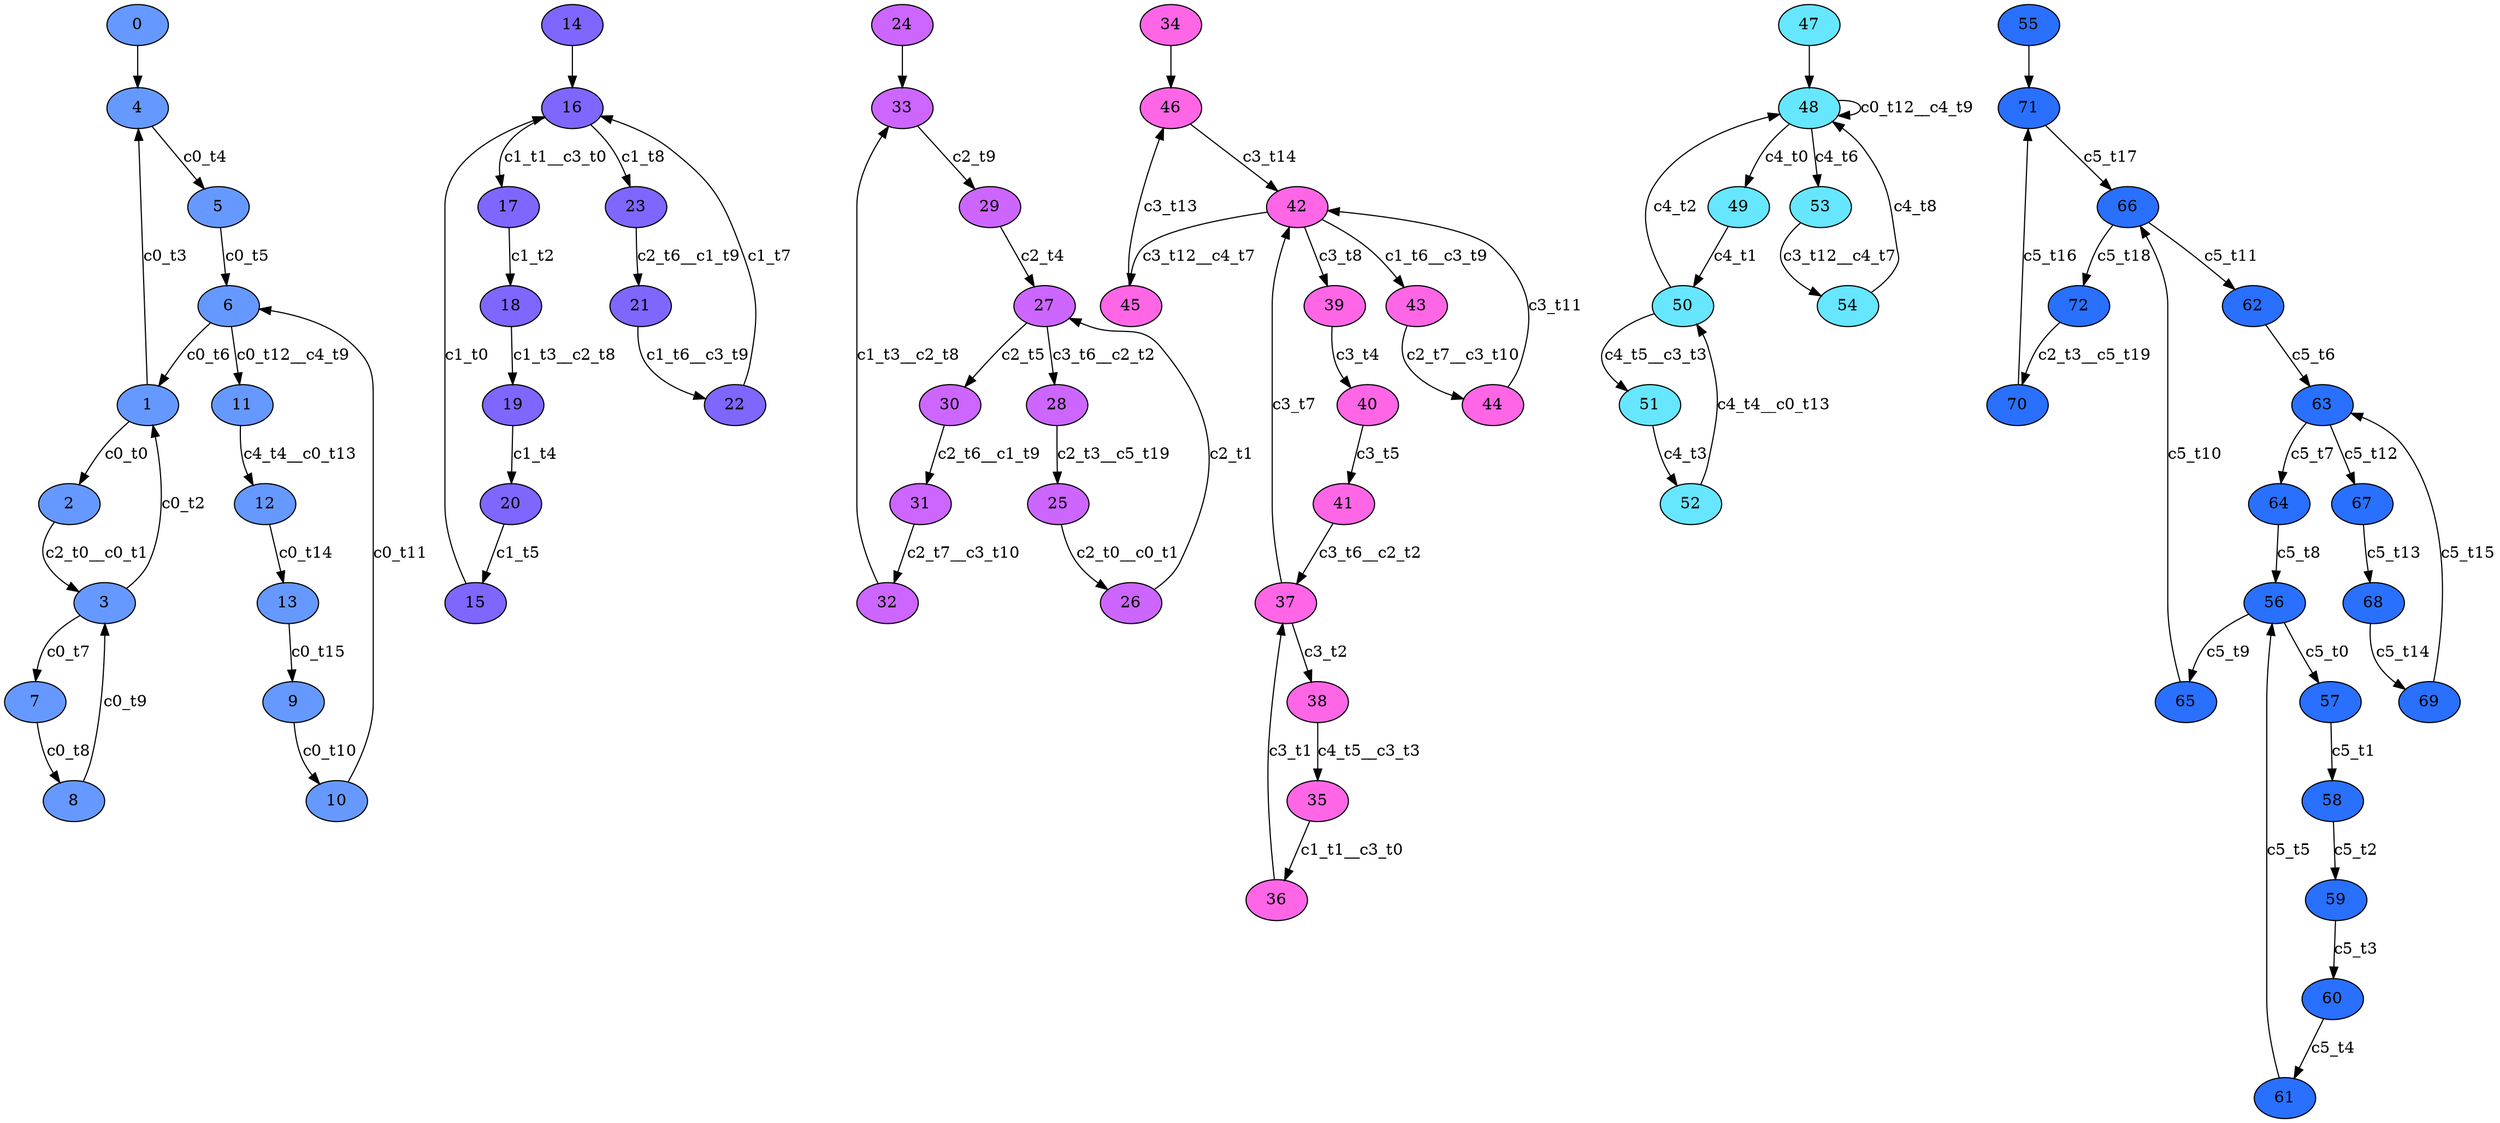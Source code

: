 digraph G {
  subgraph component0 {
0 [label="0" fillcolor="#6699FF" style=filled];
1 [label="1" fillcolor="#6699FF" style=filled];
2 [label="2" fillcolor="#6699FF" style=filled];
3 [label="3" fillcolor="#6699FF" style=filled];
4 [label="4" fillcolor="#6699FF" style=filled];
5 [label="5" fillcolor="#6699FF" style=filled];
6 [label="6" fillcolor="#6699FF" style=filled];
7 [label="7" fillcolor="#6699FF" style=filled];
8 [label="8" fillcolor="#6699FF" style=filled];
9 [label="9" fillcolor="#6699FF" style=filled];
10 [label="10" fillcolor="#6699FF" style=filled];
11 [label="11" fillcolor="#6699FF" style=filled];
12 [label="12" fillcolor="#6699FF" style=filled];
13 [label="13" fillcolor="#6699FF" style=filled];
1->2 [label="c0_t0" color=black ];
3->1 [label="c0_t2" color=black ];
1->4 [label="c0_t3" color=black ];
4->5 [label="c0_t4" color=black ];
5->6 [label="c0_t5" color=black ];
6->1 [label="c0_t6" color=black ];
3->7 [label="c0_t7" color=black ];
7->8 [label="c0_t8" color=black ];
8->3 [label="c0_t9" color=black ];
9->10 [label="c0_t10" color=black ];
10->6 [label="c0_t11" color=black ];
12->13 [label="c0_t14" color=black ];
13->9 [label="c0_t15" color=black ];
0->4 [label="" color=black ];
6->11 [label="c0_t12__c4_t9" color=black ];
2->3 [label="c2_t0__c0_t1" color=black ];
11->12 [label="c4_t4__c0_t13" color=black ];
  }
  subgraph component1 {
14 [label="14" fillcolor="#7F66FF" style=filled];
15 [label="15" fillcolor="#7F66FF" style=filled];
16 [label="16" fillcolor="#7F66FF" style=filled];
17 [label="17" fillcolor="#7F66FF" style=filled];
18 [label="18" fillcolor="#7F66FF" style=filled];
19 [label="19" fillcolor="#7F66FF" style=filled];
20 [label="20" fillcolor="#7F66FF" style=filled];
21 [label="21" fillcolor="#7F66FF" style=filled];
22 [label="22" fillcolor="#7F66FF" style=filled];
23 [label="23" fillcolor="#7F66FF" style=filled];
15->16 [label="c1_t0" color=black ];
17->18 [label="c1_t2" color=black ];
19->20 [label="c1_t4" color=black ];
20->15 [label="c1_t5" color=black ];
22->16 [label="c1_t7" color=black ];
16->23 [label="c1_t8" color=black ];
14->16 [label="" color=black ];
18->19 [label="c1_t3__c2_t8" color=black ];
21->22 [label="c1_t6__c3_t9" color=black ];
16->17 [label="c1_t1__c3_t0" color=black ];
23->21 [label="c2_t6__c1_t9" color=black ];
  }
  subgraph component2 {
24 [label="24" fillcolor="#CC66FF" style=filled];
25 [label="25" fillcolor="#CC66FF" style=filled];
26 [label="26" fillcolor="#CC66FF" style=filled];
27 [label="27" fillcolor="#CC66FF" style=filled];
28 [label="28" fillcolor="#CC66FF" style=filled];
29 [label="29" fillcolor="#CC66FF" style=filled];
30 [label="30" fillcolor="#CC66FF" style=filled];
31 [label="31" fillcolor="#CC66FF" style=filled];
32 [label="32" fillcolor="#CC66FF" style=filled];
33 [label="33" fillcolor="#CC66FF" style=filled];
26->27 [label="c2_t1" color=black ];
29->27 [label="c2_t4" color=black ];
27->30 [label="c2_t5" color=black ];
33->29 [label="c2_t9" color=black ];
24->33 [label="" color=black ];
31->32 [label="c2_t7__c3_t10" color=black ];
32->33 [label="c1_t3__c2_t8" color=black ];
30->31 [label="c2_t6__c1_t9" color=black ];
27->28 [label="c3_t6__c2_t2" color=black ];
28->25 [label="c2_t3__c5_t19" color=black ];
25->26 [label="c2_t0__c0_t1" color=black ];
  }
  subgraph component3 {
34 [label="34" fillcolor="#FF66E6" style=filled];
35 [label="35" fillcolor="#FF66E6" style=filled];
36 [label="36" fillcolor="#FF66E6" style=filled];
37 [label="37" fillcolor="#FF66E6" style=filled];
38 [label="38" fillcolor="#FF66E6" style=filled];
39 [label="39" fillcolor="#FF66E6" style=filled];
40 [label="40" fillcolor="#FF66E6" style=filled];
41 [label="41" fillcolor="#FF66E6" style=filled];
42 [label="42" fillcolor="#FF66E6" style=filled];
43 [label="43" fillcolor="#FF66E6" style=filled];
44 [label="44" fillcolor="#FF66E6" style=filled];
45 [label="45" fillcolor="#FF66E6" style=filled];
46 [label="46" fillcolor="#FF66E6" style=filled];
36->37 [label="c3_t1" color=black ];
37->38 [label="c3_t2" color=black ];
39->40 [label="c3_t4" color=black ];
40->41 [label="c3_t5" color=black ];
37->42 [label="c3_t7" color=black ];
42->39 [label="c3_t8" color=black ];
44->42 [label="c3_t11" color=black ];
45->46 [label="c3_t13" color=black ];
46->42 [label="c3_t14" color=black ];
34->46 [label="" color=black ];
43->44 [label="c2_t7__c3_t10" color=black ];
42->43 [label="c1_t6__c3_t9" color=black ];
35->36 [label="c1_t1__c3_t0" color=black ];
38->35 [label="c4_t5__c3_t3" color=black ];
41->37 [label="c3_t6__c2_t2" color=black ];
42->45 [label="c3_t12__c4_t7" color=black ];
  }
  subgraph component4 {
47 [label="47" fillcolor="#66E6FF" style=filled];
48 [label="48" fillcolor="#66E6FF" style=filled];
49 [label="49" fillcolor="#66E6FF" style=filled];
50 [label="50" fillcolor="#66E6FF" style=filled];
51 [label="51" fillcolor="#66E6FF" style=filled];
52 [label="52" fillcolor="#66E6FF" style=filled];
53 [label="53" fillcolor="#66E6FF" style=filled];
54 [label="54" fillcolor="#66E6FF" style=filled];
48->49 [label="c4_t0" color=black ];
49->50 [label="c4_t1" color=black ];
50->48 [label="c4_t2" color=black ];
51->52 [label="c4_t3" color=black ];
48->53 [label="c4_t6" color=black ];
54->48 [label="c4_t8" color=black ];
47->48 [label="" color=black ];
48->48 [label="c0_t12__c4_t9" color=black ];
50->51 [label="c4_t5__c3_t3" color=black ];
53->54 [label="c3_t12__c4_t7" color=black ];
52->50 [label="c4_t4__c0_t13" color=black ];
  }
  subgraph component5 {
55 [label="55" fillcolor="#2970FF" style=filled];
56 [label="56" fillcolor="#2970FF" style=filled];
57 [label="57" fillcolor="#2970FF" style=filled];
58 [label="58" fillcolor="#2970FF" style=filled];
59 [label="59" fillcolor="#2970FF" style=filled];
60 [label="60" fillcolor="#2970FF" style=filled];
61 [label="61" fillcolor="#2970FF" style=filled];
62 [label="62" fillcolor="#2970FF" style=filled];
63 [label="63" fillcolor="#2970FF" style=filled];
64 [label="64" fillcolor="#2970FF" style=filled];
65 [label="65" fillcolor="#2970FF" style=filled];
66 [label="66" fillcolor="#2970FF" style=filled];
67 [label="67" fillcolor="#2970FF" style=filled];
68 [label="68" fillcolor="#2970FF" style=filled];
69 [label="69" fillcolor="#2970FF" style=filled];
70 [label="70" fillcolor="#2970FF" style=filled];
71 [label="71" fillcolor="#2970FF" style=filled];
72 [label="72" fillcolor="#2970FF" style=filled];
56->57 [label="c5_t0" color=black ];
57->58 [label="c5_t1" color=black ];
58->59 [label="c5_t2" color=black ];
59->60 [label="c5_t3" color=black ];
60->61 [label="c5_t4" color=black ];
61->56 [label="c5_t5" color=black ];
62->63 [label="c5_t6" color=black ];
63->64 [label="c5_t7" color=black ];
64->56 [label="c5_t8" color=black ];
56->65 [label="c5_t9" color=black ];
65->66 [label="c5_t10" color=black ];
66->62 [label="c5_t11" color=black ];
63->67 [label="c5_t12" color=black ];
67->68 [label="c5_t13" color=black ];
68->69 [label="c5_t14" color=black ];
69->63 [label="c5_t15" color=black ];
70->71 [label="c5_t16" color=black ];
71->66 [label="c5_t17" color=black ];
66->72 [label="c5_t18" color=black ];
55->71 [label="" color=black ];
72->70 [label="c2_t3__c5_t19" color=black ];
  }
}
